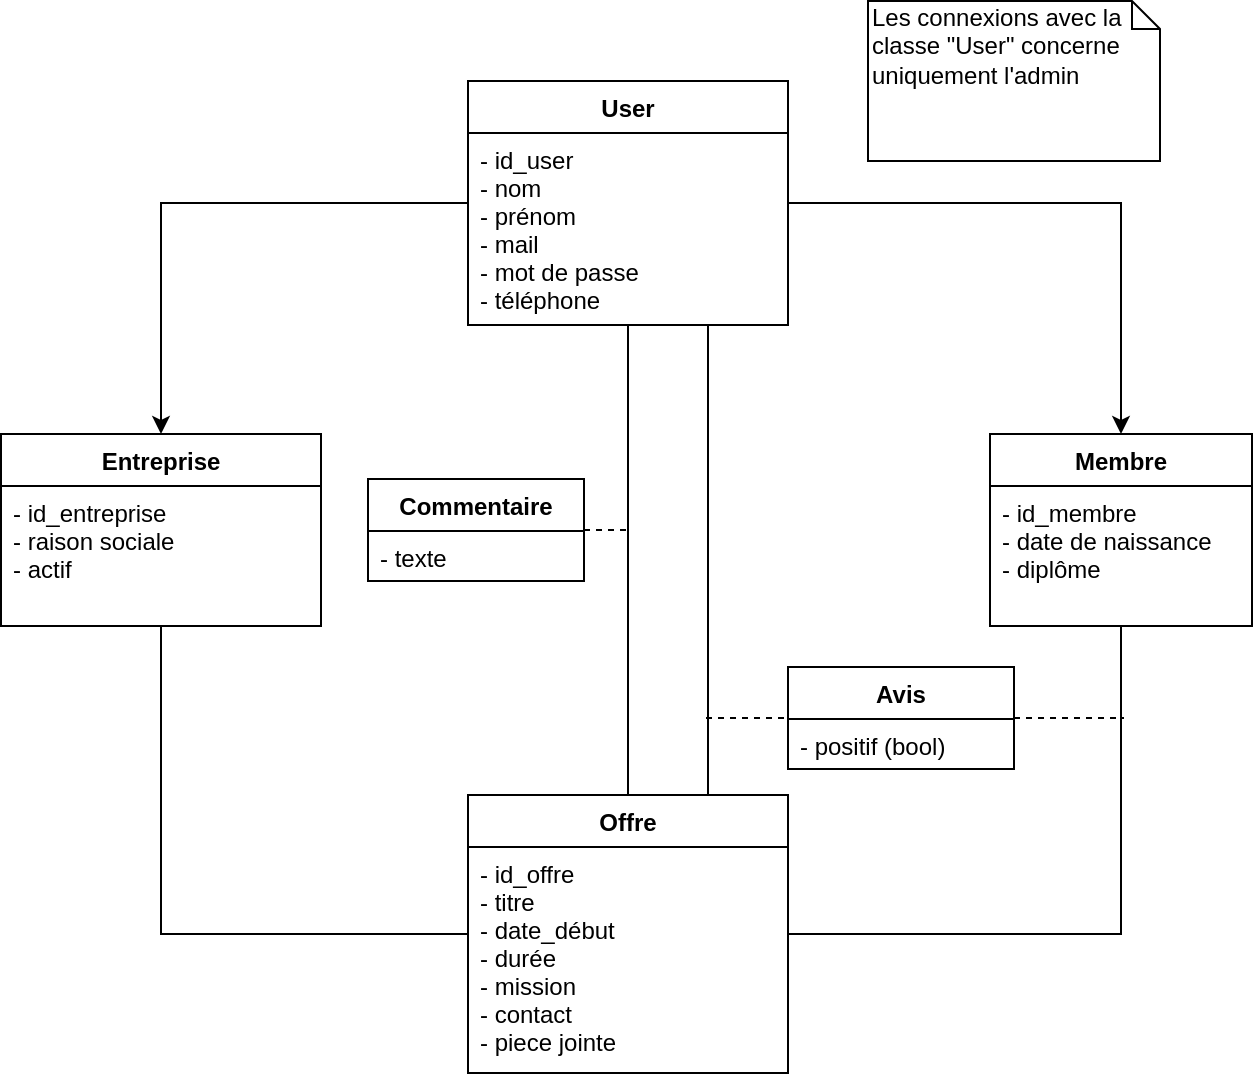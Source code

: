 <mxfile version="12.2.0" type="github" pages="1"><diagram id="_vPQhARQ6IZRwpN4OoXx" name="Page-1"><mxGraphModel dx="1278" dy="556" grid="0" gridSize="10" guides="1" tooltips="1" connect="1" arrows="1" fold="1" page="1" pageScale="1" pageWidth="1169" pageHeight="827" math="0" shadow="0"><root><mxCell id="0"/><mxCell id="1" parent="0"/><mxCell id="D_JajAcOyjfC7AItg3Wy-3" value="" style="edgeStyle=orthogonalEdgeStyle;rounded=0;orthogonalLoop=1;jettySize=auto;html=1;" parent="1" source="yUf0CW3L8674ILt4G8JO-1" target="D_JajAcOyjfC7AItg3Wy-1" edge="1"><mxGeometry relative="1" as="geometry"/></mxCell><mxCell id="D_JajAcOyjfC7AItg3Wy-6" value="" style="edgeStyle=orthogonalEdgeStyle;rounded=0;orthogonalLoop=1;jettySize=auto;html=1;" parent="1" source="yUf0CW3L8674ILt4G8JO-1" target="D_JajAcOyjfC7AItg3Wy-4" edge="1"><mxGeometry relative="1" as="geometry"/></mxCell><mxCell id="yUf0CW3L8674ILt4G8JO-1" value="User" style="swimlane;fontStyle=1;align=center;verticalAlign=top;childLayout=stackLayout;horizontal=1;startSize=26;horizontalStack=0;resizeParent=1;resizeParentMax=0;resizeLast=0;collapsible=1;marginBottom=0;" parent="1" vertex="1"><mxGeometry x="407" y="131.5" width="160" height="122" as="geometry"><mxRectangle x="407" y="131.5" width="53" height="26" as="alternateBounds"/></mxGeometry></mxCell><mxCell id="yUf0CW3L8674ILt4G8JO-2" value="- id_user&#10;- nom&#10;- prénom&#10;- mail&#10;- mot de passe&#10;- téléphone" style="text;strokeColor=none;fillColor=none;align=left;verticalAlign=top;spacingLeft=4;spacingRight=4;overflow=hidden;rotatable=0;points=[[0,0.5],[1,0.5]];portConstraint=eastwest;" parent="yUf0CW3L8674ILt4G8JO-1" vertex="1"><mxGeometry y="26" width="160" height="96" as="geometry"/></mxCell><mxCell id="D_JajAcOyjfC7AItg3Wy-24" style="edgeStyle=orthogonalEdgeStyle;rounded=0;orthogonalLoop=1;jettySize=auto;html=1;entryX=0.5;entryY=0;entryDx=0;entryDy=0;endArrow=none;endFill=0;exitX=0.5;exitY=1;exitDx=0;exitDy=0;" parent="1" source="yUf0CW3L8674ILt4G8JO-1" target="D_JajAcOyjfC7AItg3Wy-14" edge="1"><mxGeometry relative="1" as="geometry"><mxPoint x="487" y="403" as="sourcePoint"/></mxGeometry></mxCell><mxCell id="D_JajAcOyjfC7AItg3Wy-28" style="edgeStyle=orthogonalEdgeStyle;rounded=0;orthogonalLoop=1;jettySize=auto;html=1;entryX=0.75;entryY=0;entryDx=0;entryDy=0;endArrow=none;endFill=0;exitX=0.75;exitY=1;exitDx=0;exitDy=0;" parent="1" source="yUf0CW3L8674ILt4G8JO-1" target="D_JajAcOyjfC7AItg3Wy-14" edge="1"><mxGeometry relative="1" as="geometry"><mxPoint x="527" y="403" as="sourcePoint"/></mxGeometry></mxCell><mxCell id="D_JajAcOyjfC7AItg3Wy-29" style="edgeStyle=orthogonalEdgeStyle;rounded=0;orthogonalLoop=1;jettySize=auto;html=1;entryX=1;entryY=0.5;entryDx=0;entryDy=0;endArrow=none;endFill=0;exitX=0.5;exitY=1;exitDx=0;exitDy=0;" parent="1" source="D_JajAcOyjfC7AItg3Wy-4" target="D_JajAcOyjfC7AItg3Wy-14" edge="1"><mxGeometry relative="1" as="geometry"/></mxCell><mxCell id="D_JajAcOyjfC7AItg3Wy-4" value="Membre" style="swimlane;fontStyle=1;align=center;verticalAlign=top;childLayout=stackLayout;horizontal=1;startSize=26;horizontalStack=0;resizeParent=1;resizeParentMax=0;resizeLast=0;collapsible=1;marginBottom=0;" parent="1" vertex="1"><mxGeometry x="668" y="308" width="131" height="96" as="geometry"><mxRectangle x="640.5" y="308" width="53" height="26" as="alternateBounds"/></mxGeometry></mxCell><mxCell id="D_JajAcOyjfC7AItg3Wy-5" value="- id_membre&#10;- date de naissance&#10;- diplôme" style="text;strokeColor=none;fillColor=none;align=left;verticalAlign=top;spacingLeft=4;spacingRight=4;overflow=hidden;rotatable=0;points=[[0,0.5],[1,0.5]];portConstraint=eastwest;" parent="D_JajAcOyjfC7AItg3Wy-4" vertex="1"><mxGeometry y="26" width="131" height="70" as="geometry"/></mxCell><mxCell id="D_JajAcOyjfC7AItg3Wy-17" style="edgeStyle=orthogonalEdgeStyle;rounded=0;orthogonalLoop=1;jettySize=auto;html=1;entryX=0;entryY=0.5;entryDx=0;entryDy=0;exitX=0.5;exitY=1;exitDx=0;exitDy=0;endArrow=none;endFill=0;" parent="1" source="D_JajAcOyjfC7AItg3Wy-1" target="D_JajAcOyjfC7AItg3Wy-14" edge="1"><mxGeometry relative="1" as="geometry"/></mxCell><mxCell id="D_JajAcOyjfC7AItg3Wy-1" value="Entreprise" style="swimlane;fontStyle=1;align=center;verticalAlign=top;childLayout=stackLayout;horizontal=1;startSize=26;horizontalStack=0;resizeParent=1;resizeParentMax=0;resizeLast=0;collapsible=1;marginBottom=0;" parent="1" vertex="1"><mxGeometry x="173.5" y="308" width="160" height="96" as="geometry"><mxRectangle x="173.5" y="308" width="53" height="26" as="alternateBounds"/></mxGeometry></mxCell><mxCell id="D_JajAcOyjfC7AItg3Wy-2" value="- id_entreprise&#10;- raison sociale&#10;- actif" style="text;strokeColor=none;fillColor=none;align=left;verticalAlign=top;spacingLeft=4;spacingRight=4;overflow=hidden;rotatable=0;points=[[0,0.5],[1,0.5]];portConstraint=eastwest;fontStyle=0" parent="D_JajAcOyjfC7AItg3Wy-1" vertex="1"><mxGeometry y="26" width="160" height="70" as="geometry"/></mxCell><mxCell id="D_JajAcOyjfC7AItg3Wy-14" value="Offre" style="swimlane;fontStyle=1;align=center;verticalAlign=top;childLayout=stackLayout;horizontal=1;startSize=26;horizontalStack=0;resizeParent=1;resizeParentMax=0;resizeLast=0;collapsible=1;marginBottom=0;" parent="1" vertex="1"><mxGeometry x="407" y="488.5" width="160" height="139" as="geometry"><mxRectangle x="407" y="488.5" width="53" height="26" as="alternateBounds"/></mxGeometry></mxCell><mxCell id="D_JajAcOyjfC7AItg3Wy-15" value="- id_offre&#10;- titre&#10;- date_début&#10;- durée&#10;- mission&#10;- contact&#10;- piece jointe" style="text;strokeColor=none;fillColor=none;align=left;verticalAlign=top;spacingLeft=4;spacingRight=4;overflow=hidden;rotatable=0;points=[[0,0.5],[1,0.5]];portConstraint=eastwest;" parent="D_JajAcOyjfC7AItg3Wy-14" vertex="1"><mxGeometry y="26" width="160" height="113" as="geometry"/></mxCell><mxCell id="D_JajAcOyjfC7AItg3Wy-25" value="Commentaire" style="swimlane;fontStyle=1;align=center;verticalAlign=top;childLayout=stackLayout;horizontal=1;startSize=26;horizontalStack=0;resizeParent=1;resizeParentMax=0;resizeLast=0;collapsible=1;marginBottom=0;" parent="1" vertex="1"><mxGeometry x="357" y="330.5" width="108" height="51" as="geometry"><mxRectangle x="304.5" y="420.5" width="53" height="26" as="alternateBounds"/></mxGeometry></mxCell><mxCell id="D_JajAcOyjfC7AItg3Wy-26" value="- texte" style="text;strokeColor=none;fillColor=none;align=left;verticalAlign=top;spacingLeft=4;spacingRight=4;overflow=hidden;rotatable=0;points=[[0,0.5],[1,0.5]];portConstraint=eastwest;" parent="D_JajAcOyjfC7AItg3Wy-25" vertex="1"><mxGeometry y="26" width="108" height="25" as="geometry"/></mxCell><mxCell id="D_JajAcOyjfC7AItg3Wy-27" value="" style="line;strokeWidth=1;fillColor=none;align=left;verticalAlign=middle;spacingTop=-1;spacingLeft=3;spacingRight=3;rotatable=0;labelPosition=right;points=[];portConstraint=eastwest;dashed=1;" parent="1" vertex="1"><mxGeometry x="465" y="352" width="21" height="8" as="geometry"/></mxCell><mxCell id="D_JajAcOyjfC7AItg3Wy-30" value="Avis" style="swimlane;fontStyle=1;align=center;verticalAlign=top;childLayout=stackLayout;horizontal=1;startSize=26;horizontalStack=0;resizeParent=1;resizeParentMax=0;resizeLast=0;collapsible=1;marginBottom=0;" parent="1" vertex="1"><mxGeometry x="567" y="424.5" width="113" height="51" as="geometry"><mxRectangle x="407" y="488.5" width="53" height="26" as="alternateBounds"/></mxGeometry></mxCell><mxCell id="D_JajAcOyjfC7AItg3Wy-31" value="- positif (bool)" style="text;strokeColor=none;fillColor=none;align=left;verticalAlign=top;spacingLeft=4;spacingRight=4;overflow=hidden;rotatable=0;points=[[0,0.5],[1,0.5]];portConstraint=eastwest;" parent="D_JajAcOyjfC7AItg3Wy-30" vertex="1"><mxGeometry y="26" width="113" height="25" as="geometry"/></mxCell><mxCell id="D_JajAcOyjfC7AItg3Wy-32" value="" style="line;strokeWidth=1;fillColor=none;align=left;verticalAlign=middle;spacingTop=-1;spacingLeft=3;spacingRight=3;rotatable=0;labelPosition=right;points=[];portConstraint=eastwest;dashed=1;" parent="1" vertex="1"><mxGeometry x="526" y="446" width="41" height="8" as="geometry"/></mxCell><mxCell id="oIQEA6Z_E9JA49O0t9D--1" value="" style="line;strokeWidth=1;fillColor=none;align=left;verticalAlign=middle;spacingTop=-1;spacingLeft=3;spacingRight=3;rotatable=0;labelPosition=right;points=[];portConstraint=eastwest;dashed=1;" vertex="1" parent="1"><mxGeometry x="680" y="446" width="55" height="8" as="geometry"/></mxCell><mxCell id="oIQEA6Z_E9JA49O0t9D--2" value="Les connexions avec la classe &quot;User&quot; concerne uniquement l'admin" style="shape=note;whiteSpace=wrap;html=1;size=14;verticalAlign=top;align=left;spacingTop=-6;" vertex="1" parent="1"><mxGeometry x="607" y="91.5" width="146" height="80" as="geometry"/></mxCell></root></mxGraphModel></diagram></mxfile>